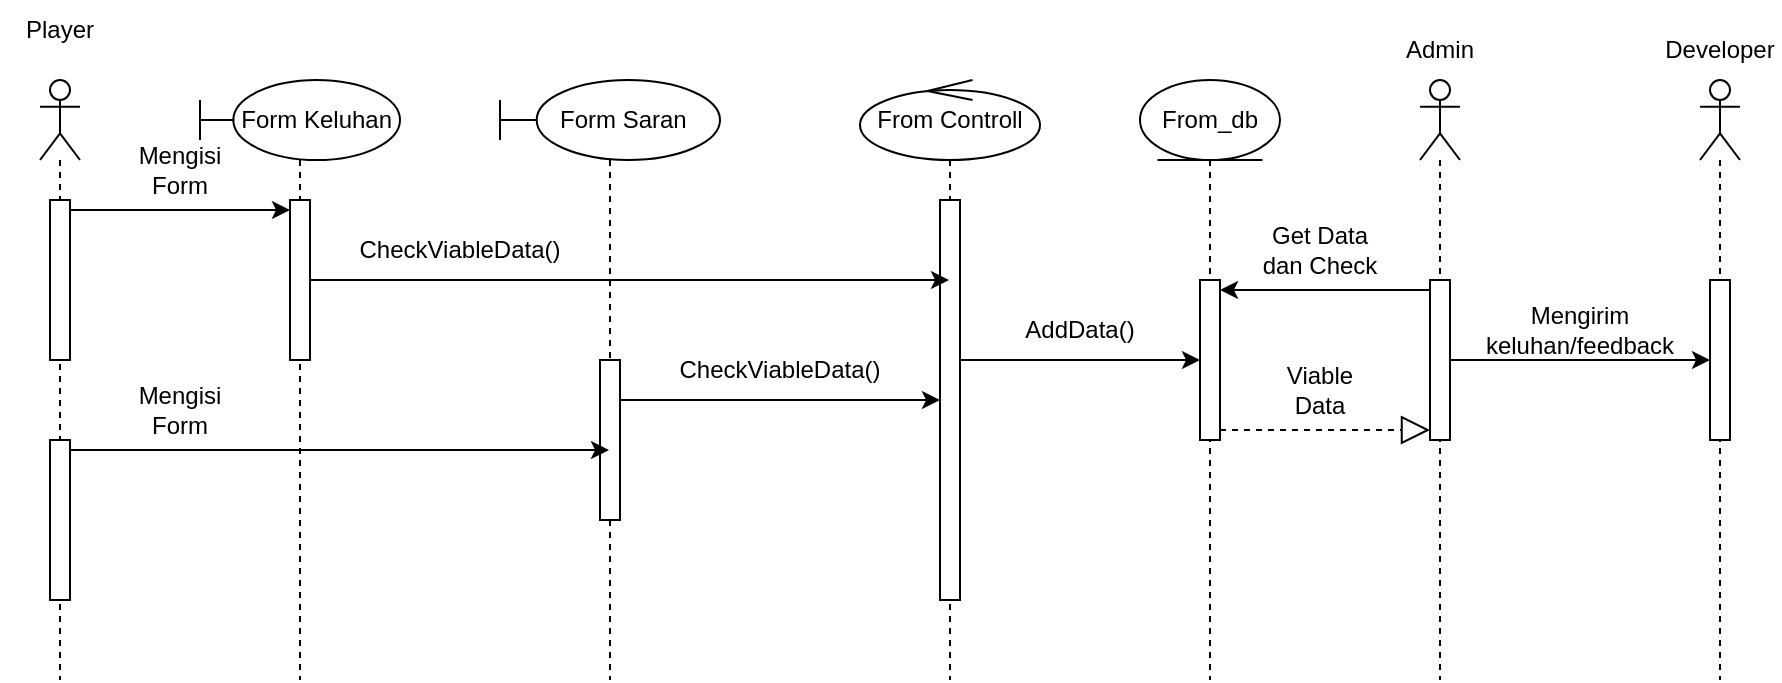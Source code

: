 <mxfile version="22.1.16" type="device">
  <diagram name="Page-1" id="2YBvvXClWsGukQMizWep">
    <mxGraphModel dx="1122" dy="524" grid="1" gridSize="10" guides="1" tooltips="1" connect="1" arrows="1" fold="1" page="1" pageScale="1" pageWidth="850" pageHeight="1100" math="0" shadow="0">
      <root>
        <mxCell id="0" />
        <mxCell id="1" parent="0" />
        <mxCell id="18E1qE_Lyfn3QpLnvs8r-1" value="" style="shape=umlLifeline;perimeter=lifelinePerimeter;whiteSpace=wrap;html=1;container=1;dropTarget=0;collapsible=0;recursiveResize=0;outlineConnect=0;portConstraint=eastwest;newEdgeStyle={&quot;curved&quot;:0,&quot;rounded&quot;:0};participant=umlActor;" parent="1" vertex="1">
          <mxGeometry x="70" y="50" width="20" height="300" as="geometry" />
        </mxCell>
        <mxCell id="a0aLw1cEMb4SBgfnyB8V-12" value="" style="html=1;points=[[0,0,0,0,5],[0,1,0,0,-5],[1,0,0,0,5],[1,1,0,0,-5]];perimeter=orthogonalPerimeter;outlineConnect=0;targetShapes=umlLifeline;portConstraint=eastwest;newEdgeStyle={&quot;curved&quot;:0,&quot;rounded&quot;:0};" vertex="1" parent="18E1qE_Lyfn3QpLnvs8r-1">
          <mxGeometry x="5" y="60" width="10" height="80" as="geometry" />
        </mxCell>
        <mxCell id="a0aLw1cEMb4SBgfnyB8V-24" value="" style="html=1;points=[[0,0,0,0,5],[0,1,0,0,-5],[1,0,0,0,5],[1,1,0,0,-5]];perimeter=orthogonalPerimeter;outlineConnect=0;targetShapes=umlLifeline;portConstraint=eastwest;newEdgeStyle={&quot;curved&quot;:0,&quot;rounded&quot;:0};" vertex="1" parent="18E1qE_Lyfn3QpLnvs8r-1">
          <mxGeometry x="5" y="180" width="10" height="80" as="geometry" />
        </mxCell>
        <mxCell id="a0aLw1cEMb4SBgfnyB8V-1" value="&amp;nbsp; &amp;nbsp; &amp;nbsp;Form Keluhan" style="shape=umlLifeline;perimeter=lifelinePerimeter;whiteSpace=wrap;html=1;container=1;dropTarget=0;collapsible=0;recursiveResize=0;outlineConnect=0;portConstraint=eastwest;newEdgeStyle={&quot;curved&quot;:0,&quot;rounded&quot;:0};participant=umlBoundary;" vertex="1" parent="1">
          <mxGeometry x="150" y="50" width="100" height="300" as="geometry" />
        </mxCell>
        <mxCell id="a0aLw1cEMb4SBgfnyB8V-3" value="" style="html=1;points=[[0,0,0,0,5],[0,1,0,0,-5],[1,0,0,0,5],[1,1,0,0,-5]];perimeter=orthogonalPerimeter;outlineConnect=0;targetShapes=umlLifeline;portConstraint=eastwest;newEdgeStyle={&quot;curved&quot;:0,&quot;rounded&quot;:0};" vertex="1" parent="a0aLw1cEMb4SBgfnyB8V-1">
          <mxGeometry x="45" y="60" width="10" height="80" as="geometry" />
        </mxCell>
        <mxCell id="a0aLw1cEMb4SBgfnyB8V-2" value="&amp;nbsp; &amp;nbsp; Form Saran" style="shape=umlLifeline;perimeter=lifelinePerimeter;whiteSpace=wrap;html=1;container=1;dropTarget=0;collapsible=0;recursiveResize=0;outlineConnect=0;portConstraint=eastwest;newEdgeStyle={&quot;curved&quot;:0,&quot;rounded&quot;:0};participant=umlBoundary;" vertex="1" parent="1">
          <mxGeometry x="300" y="50" width="110" height="300" as="geometry" />
        </mxCell>
        <mxCell id="a0aLw1cEMb4SBgfnyB8V-4" value="" style="html=1;points=[[0,0,0,0,5],[0,1,0,0,-5],[1,0,0,0,5],[1,1,0,0,-5]];perimeter=orthogonalPerimeter;outlineConnect=0;targetShapes=umlLifeline;portConstraint=eastwest;newEdgeStyle={&quot;curved&quot;:0,&quot;rounded&quot;:0};" vertex="1" parent="a0aLw1cEMb4SBgfnyB8V-2">
          <mxGeometry x="50" y="140" width="10" height="80" as="geometry" />
        </mxCell>
        <mxCell id="a0aLw1cEMb4SBgfnyB8V-6" value="From Controll" style="shape=umlLifeline;perimeter=lifelinePerimeter;whiteSpace=wrap;html=1;container=1;dropTarget=0;collapsible=0;recursiveResize=0;outlineConnect=0;portConstraint=eastwest;newEdgeStyle={&quot;curved&quot;:0,&quot;rounded&quot;:0};participant=umlControl;" vertex="1" parent="1">
          <mxGeometry x="480" y="50" width="90" height="300" as="geometry" />
        </mxCell>
        <mxCell id="a0aLw1cEMb4SBgfnyB8V-9" value="" style="html=1;points=[[0,0,0,0,5],[0,1,0,0,-5],[1,0,0,0,5],[1,1,0,0,-5]];perimeter=orthogonalPerimeter;outlineConnect=0;targetShapes=umlLifeline;portConstraint=eastwest;newEdgeStyle={&quot;curved&quot;:0,&quot;rounded&quot;:0};" vertex="1" parent="a0aLw1cEMb4SBgfnyB8V-6">
          <mxGeometry x="40" y="60" width="10" height="200" as="geometry" />
        </mxCell>
        <mxCell id="a0aLw1cEMb4SBgfnyB8V-10" style="edgeStyle=orthogonalEdgeStyle;rounded=0;orthogonalLoop=1;jettySize=auto;html=1;curved=0;exitX=1;exitY=0;exitDx=0;exitDy=5;exitPerimeter=0;" edge="1" parent="1" source="a0aLw1cEMb4SBgfnyB8V-3" target="a0aLw1cEMb4SBgfnyB8V-6">
          <mxGeometry relative="1" as="geometry">
            <Array as="points">
              <mxPoint x="205" y="150" />
            </Array>
          </mxGeometry>
        </mxCell>
        <mxCell id="a0aLw1cEMb4SBgfnyB8V-11" style="edgeStyle=orthogonalEdgeStyle;rounded=0;orthogonalLoop=1;jettySize=auto;html=1;curved=0;exitX=1;exitY=1;exitDx=0;exitDy=-5;exitPerimeter=0;" edge="1" parent="1" source="a0aLw1cEMb4SBgfnyB8V-4" target="a0aLw1cEMb4SBgfnyB8V-9">
          <mxGeometry relative="1" as="geometry">
            <Array as="points">
              <mxPoint x="360" y="210" />
            </Array>
          </mxGeometry>
        </mxCell>
        <mxCell id="a0aLw1cEMb4SBgfnyB8V-13" style="edgeStyle=orthogonalEdgeStyle;rounded=0;orthogonalLoop=1;jettySize=auto;html=1;curved=0;exitX=1;exitY=0;exitDx=0;exitDy=5;exitPerimeter=0;entryX=0;entryY=0;entryDx=0;entryDy=5;entryPerimeter=0;" edge="1" parent="1" source="a0aLw1cEMb4SBgfnyB8V-12" target="a0aLw1cEMb4SBgfnyB8V-3">
          <mxGeometry relative="1" as="geometry" />
        </mxCell>
        <mxCell id="a0aLw1cEMb4SBgfnyB8V-14" value="From_db" style="shape=umlLifeline;perimeter=lifelinePerimeter;whiteSpace=wrap;html=1;container=1;dropTarget=0;collapsible=0;recursiveResize=0;outlineConnect=0;portConstraint=eastwest;newEdgeStyle={&quot;curved&quot;:0,&quot;rounded&quot;:0};participant=umlEntity;" vertex="1" parent="1">
          <mxGeometry x="620" y="50" width="70" height="300" as="geometry" />
        </mxCell>
        <mxCell id="a0aLw1cEMb4SBgfnyB8V-15" value="" style="html=1;points=[[0,0,0,0,5],[0,1,0,0,-5],[1,0,0,0,5],[1,1,0,0,-5]];perimeter=orthogonalPerimeter;outlineConnect=0;targetShapes=umlLifeline;portConstraint=eastwest;newEdgeStyle={&quot;curved&quot;:0,&quot;rounded&quot;:0};" vertex="1" parent="a0aLw1cEMb4SBgfnyB8V-14">
          <mxGeometry x="30" y="100" width="10" height="80" as="geometry" />
        </mxCell>
        <mxCell id="a0aLw1cEMb4SBgfnyB8V-16" style="edgeStyle=orthogonalEdgeStyle;rounded=0;orthogonalLoop=1;jettySize=auto;html=1;curved=0;exitX=1;exitY=0;exitDx=0;exitDy=5;exitPerimeter=0;" edge="1" parent="1" source="a0aLw1cEMb4SBgfnyB8V-9" target="a0aLw1cEMb4SBgfnyB8V-15">
          <mxGeometry relative="1" as="geometry">
            <Array as="points">
              <mxPoint x="530" y="190" />
            </Array>
          </mxGeometry>
        </mxCell>
        <mxCell id="a0aLw1cEMb4SBgfnyB8V-17" value="" style="shape=umlLifeline;perimeter=lifelinePerimeter;whiteSpace=wrap;html=1;container=1;dropTarget=0;collapsible=0;recursiveResize=0;outlineConnect=0;portConstraint=eastwest;newEdgeStyle={&quot;curved&quot;:0,&quot;rounded&quot;:0};participant=umlActor;" vertex="1" parent="1">
          <mxGeometry x="760" y="50" width="20" height="300" as="geometry" />
        </mxCell>
        <mxCell id="a0aLw1cEMb4SBgfnyB8V-18" value="" style="html=1;points=[[0,0,0,0,5],[0,1,0,0,-5],[1,0,0,0,5],[1,1,0,0,-5]];perimeter=orthogonalPerimeter;outlineConnect=0;targetShapes=umlLifeline;portConstraint=eastwest;newEdgeStyle={&quot;curved&quot;:0,&quot;rounded&quot;:0};" vertex="1" parent="a0aLw1cEMb4SBgfnyB8V-17">
          <mxGeometry x="5" y="100" width="10" height="80" as="geometry" />
        </mxCell>
        <mxCell id="a0aLw1cEMb4SBgfnyB8V-19" value="" style="shape=umlLifeline;perimeter=lifelinePerimeter;whiteSpace=wrap;html=1;container=1;dropTarget=0;collapsible=0;recursiveResize=0;outlineConnect=0;portConstraint=eastwest;newEdgeStyle={&quot;curved&quot;:0,&quot;rounded&quot;:0};participant=umlActor;" vertex="1" parent="1">
          <mxGeometry x="900" y="50" width="20" height="300" as="geometry" />
        </mxCell>
        <mxCell id="a0aLw1cEMb4SBgfnyB8V-20" value="" style="html=1;points=[[0,0,0,0,5],[0,1,0,0,-5],[1,0,0,0,5],[1,1,0,0,-5]];perimeter=orthogonalPerimeter;outlineConnect=0;targetShapes=umlLifeline;portConstraint=eastwest;newEdgeStyle={&quot;curved&quot;:0,&quot;rounded&quot;:0};" vertex="1" parent="a0aLw1cEMb4SBgfnyB8V-19">
          <mxGeometry x="5" y="100" width="10" height="80" as="geometry" />
        </mxCell>
        <mxCell id="a0aLw1cEMb4SBgfnyB8V-22" style="edgeStyle=orthogonalEdgeStyle;rounded=0;orthogonalLoop=1;jettySize=auto;html=1;curved=0;exitX=1;exitY=0;exitDx=0;exitDy=5;exitPerimeter=0;" edge="1" parent="1" source="a0aLw1cEMb4SBgfnyB8V-18" target="a0aLw1cEMb4SBgfnyB8V-20">
          <mxGeometry relative="1" as="geometry">
            <Array as="points">
              <mxPoint x="775" y="190" />
            </Array>
          </mxGeometry>
        </mxCell>
        <mxCell id="a0aLw1cEMb4SBgfnyB8V-23" value="Mengisi Form" style="text;html=1;strokeColor=none;fillColor=none;align=center;verticalAlign=middle;whiteSpace=wrap;rounded=0;" vertex="1" parent="1">
          <mxGeometry x="110" y="80" width="60" height="30" as="geometry" />
        </mxCell>
        <mxCell id="a0aLw1cEMb4SBgfnyB8V-25" style="edgeStyle=orthogonalEdgeStyle;rounded=0;orthogonalLoop=1;jettySize=auto;html=1;curved=0;exitX=1;exitY=0;exitDx=0;exitDy=5;exitPerimeter=0;" edge="1" parent="1" source="a0aLw1cEMb4SBgfnyB8V-24" target="a0aLw1cEMb4SBgfnyB8V-2">
          <mxGeometry relative="1" as="geometry">
            <Array as="points">
              <mxPoint x="310" y="235" />
              <mxPoint x="310" y="235" />
            </Array>
          </mxGeometry>
        </mxCell>
        <mxCell id="a0aLw1cEMb4SBgfnyB8V-26" value="Mengisi Form" style="text;html=1;strokeColor=none;fillColor=none;align=center;verticalAlign=middle;whiteSpace=wrap;rounded=0;" vertex="1" parent="1">
          <mxGeometry x="110" y="200" width="60" height="30" as="geometry" />
        </mxCell>
        <mxCell id="a0aLw1cEMb4SBgfnyB8V-27" value="CheckViableData()" style="text;html=1;strokeColor=none;fillColor=none;align=center;verticalAlign=middle;whiteSpace=wrap;rounded=0;" vertex="1" parent="1">
          <mxGeometry x="250" y="120" width="60" height="30" as="geometry" />
        </mxCell>
        <mxCell id="a0aLw1cEMb4SBgfnyB8V-28" value="CheckViableData()" style="text;html=1;strokeColor=none;fillColor=none;align=center;verticalAlign=middle;whiteSpace=wrap;rounded=0;" vertex="1" parent="1">
          <mxGeometry x="410" y="180" width="60" height="30" as="geometry" />
        </mxCell>
        <mxCell id="a0aLw1cEMb4SBgfnyB8V-29" value="AddData()" style="text;html=1;strokeColor=none;fillColor=none;align=center;verticalAlign=middle;whiteSpace=wrap;rounded=0;" vertex="1" parent="1">
          <mxGeometry x="560" y="160" width="60" height="30" as="geometry" />
        </mxCell>
        <mxCell id="a0aLw1cEMb4SBgfnyB8V-31" style="edgeStyle=orthogonalEdgeStyle;rounded=0;orthogonalLoop=1;jettySize=auto;html=1;curved=0;exitX=0;exitY=0;exitDx=0;exitDy=5;exitPerimeter=0;entryX=1;entryY=0;entryDx=0;entryDy=5;entryPerimeter=0;" edge="1" parent="1" source="a0aLw1cEMb4SBgfnyB8V-18" target="a0aLw1cEMb4SBgfnyB8V-15">
          <mxGeometry relative="1" as="geometry" />
        </mxCell>
        <mxCell id="a0aLw1cEMb4SBgfnyB8V-32" value="" style="endArrow=block;dashed=1;endFill=0;endSize=12;html=1;rounded=0;exitX=1;exitY=1;exitDx=0;exitDy=-5;exitPerimeter=0;" edge="1" parent="1" source="a0aLw1cEMb4SBgfnyB8V-15" target="a0aLw1cEMb4SBgfnyB8V-18">
          <mxGeometry width="160" relative="1" as="geometry">
            <mxPoint x="670" y="230" as="sourcePoint" />
            <mxPoint x="830" y="230" as="targetPoint" />
          </mxGeometry>
        </mxCell>
        <mxCell id="a0aLw1cEMb4SBgfnyB8V-33" value="Get Data dan Check" style="text;html=1;strokeColor=none;fillColor=none;align=center;verticalAlign=middle;whiteSpace=wrap;rounded=0;" vertex="1" parent="1">
          <mxGeometry x="680" y="120" width="60" height="30" as="geometry" />
        </mxCell>
        <mxCell id="a0aLw1cEMb4SBgfnyB8V-34" value="Viable Data" style="text;html=1;strokeColor=none;fillColor=none;align=center;verticalAlign=middle;whiteSpace=wrap;rounded=0;" vertex="1" parent="1">
          <mxGeometry x="680" y="190" width="60" height="30" as="geometry" />
        </mxCell>
        <mxCell id="a0aLw1cEMb4SBgfnyB8V-35" value="Mengirim keluhan/feedback" style="text;html=1;strokeColor=none;fillColor=none;align=center;verticalAlign=middle;whiteSpace=wrap;rounded=0;" vertex="1" parent="1">
          <mxGeometry x="810" y="160" width="60" height="30" as="geometry" />
        </mxCell>
        <mxCell id="a0aLw1cEMb4SBgfnyB8V-38" value="Player" style="text;html=1;strokeColor=none;fillColor=none;align=center;verticalAlign=middle;whiteSpace=wrap;rounded=0;" vertex="1" parent="1">
          <mxGeometry x="50" y="10" width="60" height="30" as="geometry" />
        </mxCell>
        <mxCell id="a0aLw1cEMb4SBgfnyB8V-39" value="Admin" style="text;html=1;strokeColor=none;fillColor=none;align=center;verticalAlign=middle;whiteSpace=wrap;rounded=0;" vertex="1" parent="1">
          <mxGeometry x="740" y="20" width="60" height="30" as="geometry" />
        </mxCell>
        <mxCell id="a0aLw1cEMb4SBgfnyB8V-40" value="Developer" style="text;html=1;strokeColor=none;fillColor=none;align=center;verticalAlign=middle;whiteSpace=wrap;rounded=0;" vertex="1" parent="1">
          <mxGeometry x="880" y="20" width="60" height="30" as="geometry" />
        </mxCell>
      </root>
    </mxGraphModel>
  </diagram>
</mxfile>
